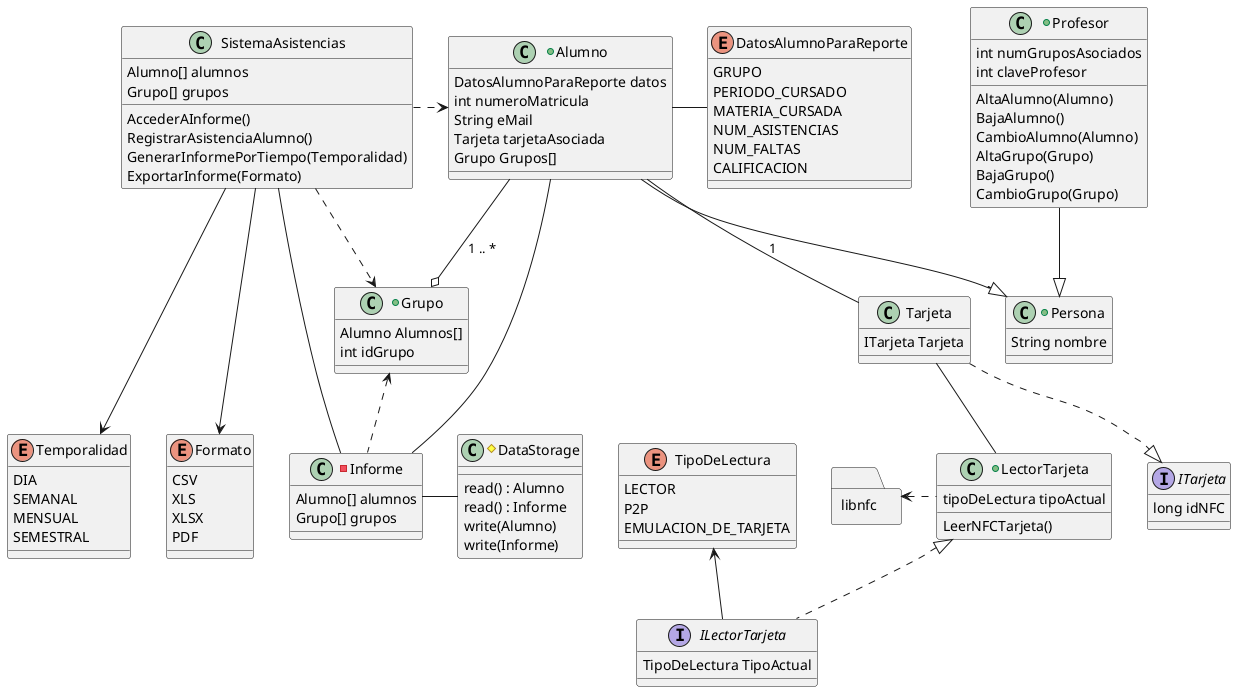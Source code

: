 @startuml
'Este archivo contiene en texto plano el código necesario para generar el diagrama de clases del sistema.


'Modificaciones: Se incluyó a libnfc dentro del diagrama.

'Un módulo para raspberry pi tiene estos tres modos. Los tomaremos como referencia.
enum TipoDeLectura{

LECTOR
P2P
EMULACION_DE_TARJETA

}

enum Temporalidad{
DIA
SEMANAL
MENSUAL
SEMESTRAL
}

enum Formato{
CSV
XLS
XLSX
PDF

}

enum DatosAlumnoParaReporte{

GRUPO
PERIODO_CURSADO
MATERIA_CURSADA
NUM_ASISTENCIAS
NUM_FALTAS
CALIFICACION

}

interface ILectorTarjeta{

TipoDeLectura TipoActual

}

interface ITarjeta{

long idNFC

}

'Dado que libnfc es una biblioteca ya existente, el paquete es el mejor elemento que se le ajusta.
'Para efectos prácticos basta con dejar solo el nombre de la biblioteca.
package libnfc <<folder>>{


}

'Esta clase técnicamente es protegida porque solo ciertas clases pueden acceder a ella, no todas las clases deben accederla.
class Tarjeta{ 

ITarjeta Tarjeta


}

#class DataStorage{

'Toda esta clase es únicamente de métodos.
read() : Alumno
read() : Informe
write(Alumno)
write(Informe)

}



+class LectorTarjeta{

tipoDeLectura tipoActual

'Métodos.
LeerNFCTarjeta()

}

+class Persona{

String nombre

}

+class Alumno{

DatosAlumnoParaReporte datos
int numeroMatricula
String eMail
Tarjeta tarjetaAsociada
Grupo Grupos[]

'Métodos.


} 

+class Profesor{

int numGruposAsociados
int claveProfesor

'Métodos.
AltaAlumno(Alumno)
BajaAlumno()
CambioAlumno(Alumno)
AltaGrupo(Grupo)
BajaGrupo()
CambioGrupo(Grupo)

}

+class Grupo{

Alumno Alumnos[]
int idGrupo

}

class SistemaAsistencias{

Alumno[] alumnos
Grupo[] grupos

'Métodos.
AccederAInforme()
RegistrarAsistenciaAlumno()
GenerarInformePorTiempo(Temporalidad)
ExportarInforme(Formato)

}

'Privado porque solo el profesor interactúa con él.
-class Informe{

Alumno[] alumnos
Grupo[] grupos


}

'Relaciones.
TipoDeLectura <-- ILectorTarjeta

Tarjeta ..|> ITarjeta
LectorTarjeta <|.. ILectorTarjeta


'Para este sistema un alumno solo puede tener una tarjeta a menos que deba hacer el reemplazo.
Alumno -- Tarjeta: 1

Alumno - DatosAlumnoParaReporte

Tarjeta -- LectorTarjeta

Profesor --|> Persona
Alumno --|> Persona

'Un cambio en la clase grupo afecta a la clase reporte, por eso es una dependencia.
Grupo <.. Informe

Alumno --o Grupo: 1 .. *

libnfc <. LectorTarjeta

SistemaAsistencias ---> Temporalidad
SistemaAsistencias ---> Formato

SistemaAsistencias .> Alumno
SistemaAsistencias .> Grupo
SistemaAsistencias -- Informe

Informe - DataStorage
Informe - Alumno
@enduml
